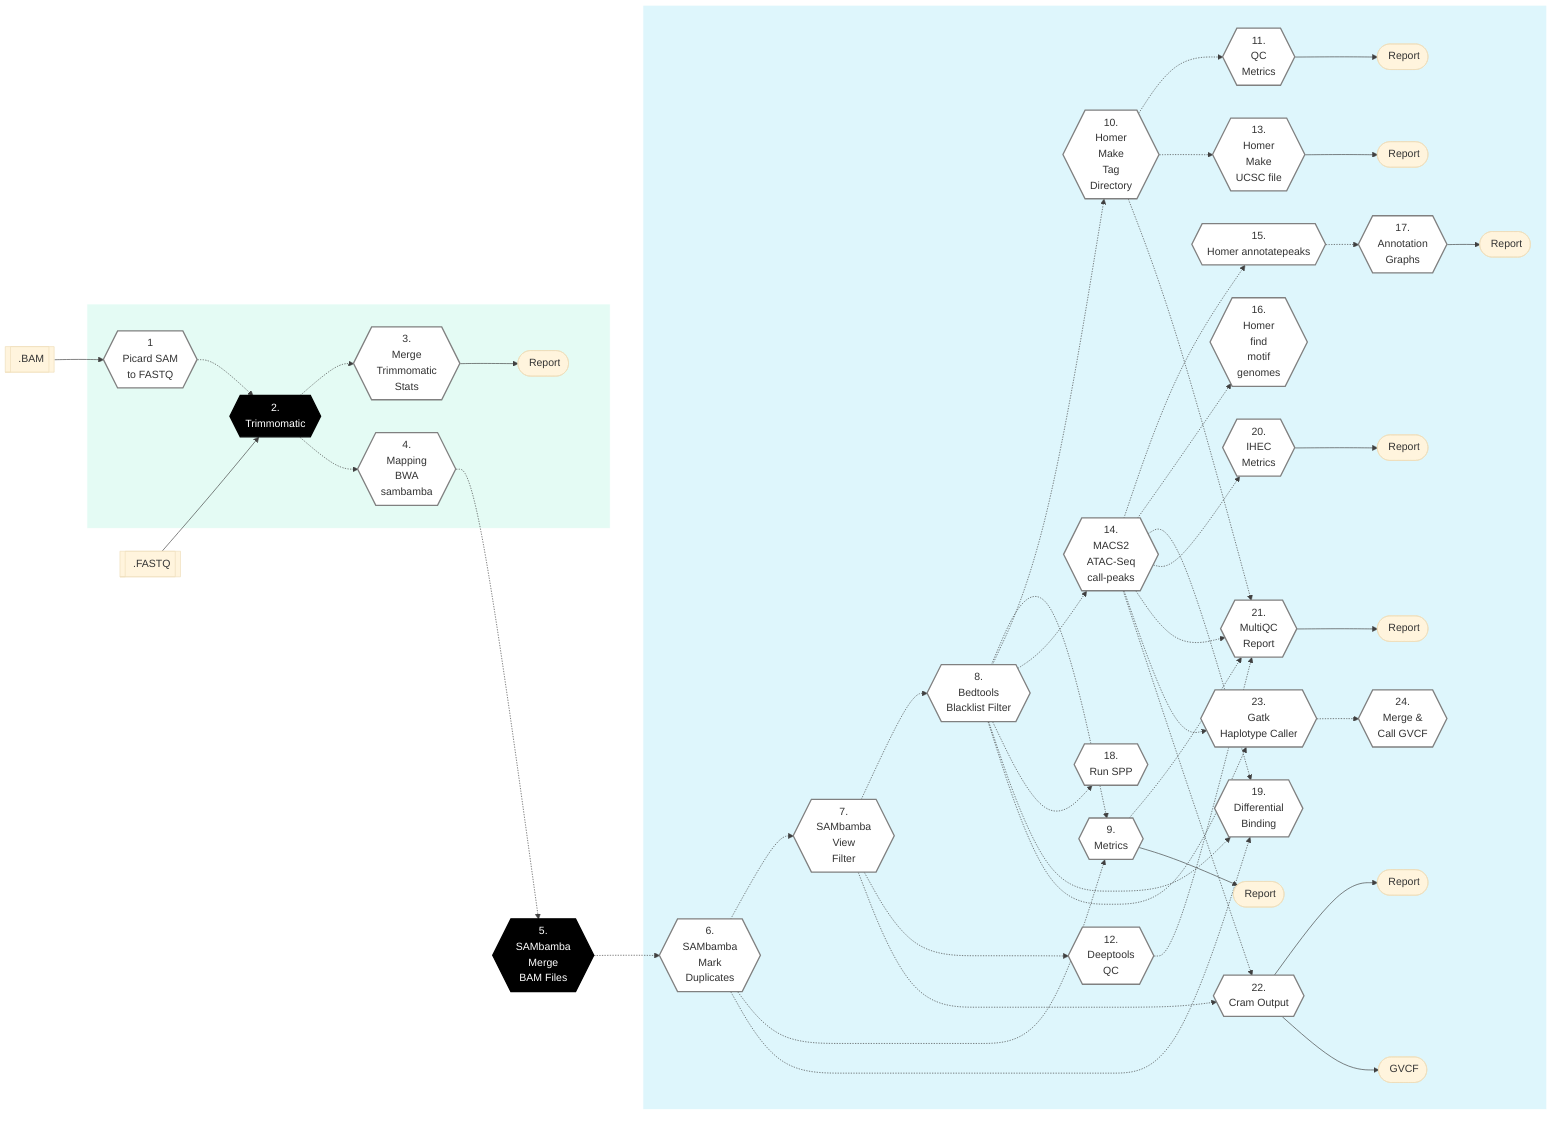 %%{init: {'theme': 'base', 'themeVariables': { 'lineColor': '#404040'}}}%%

        %% GenPipes Schema for chipseq.py
        %% Ref: https://bitbucket.org/mugqic/genpipes/src/master/pipelines/chipseq/
        %% Author Shaloo Shalini <shalz@hotmail.com>
        %% -t atac

        graph LR
        Node1{{ 1 <br/> Picard SAM <br/>to FASTQ }}:::nodefill
        Node2{{ 2.<br/> Trimmomatic }}:::nodefillblack
        Node3{{ 3.<br/> Merge <br/> Trimmomatic<br/> Stats }}:::nodefill
        Node4{{ 4.<br/> Mapping <br/> BWA <br/> sambamba }}:::nodefill
        Node5{{ 5.<br/> SAMbamba <br/> Merge <br/> BAM Files }}:::nodefillblack
        Node6{{ 6.<br/> SAMbamba <br/> Mark<br/> Duplicates }}:::nodefill
        Node7{{ 7.<br/> SAMbamba <br/> View<br/> Filter }}:::nodefill
        Node8{{ 8.<br/> Bedtools <br/>Blacklist Filter }}:::nodefill
        Node9{{ 9.<br/> Metrics }}:::nodefill
        Node10{{ 10.<br/> Homer <br/>Make <br/>Tag <br/>Directory }}:::nodefill
        Node11{{ 11.<br/> QC <br/> Metrics }}:::nodefill
        Node12{{ 12.<br/> Deeptools <br/> QC }}:::nodefill
        Node13{{ 13.<br/> Homer <br/>Make <br/>UCSC file }}:::nodefill
        Node14{{ 14.<br/> MACS2 <br/> ATAC-Seq<br/> call-peaks }}:::nodefill
        Node15{{ 15.<br/> Homer annotatepeaks }}:::nodefill
        Node16{{ 16.<br/> Homer <br/>find <br/> motif <br/>genomes }}:::nodefill
        Node17{{ 17.<br/> Annotation<br/> Graphs }}:::nodefill
        Node18{{ 18.<br/> Run SPP }}:::nodefill
        Node19{{ 19.<br/> Differential <br/>Binding }}:::nodefill
        Node20{{ 20.<br/> IHEC<br/> Metrics }}:::nodefill
        Node21{{ 21.<br/> MultiQC <br/> Report }}:::nodefill
        Node22{{ 22.<br/> Cram Output }}:::nodefill
        Node23{{ 23.<br/> Gatk<br/> Haplotype Caller }}:::nodefill
        Node24{{ 24.<br/> Merge &<br/>Call GVCF }}:::nodefill

        Input1[[fa:fa-file-archive-o .BAM]]
        Input2[[fa:fa-file-archive-o .FASTQ]]
        MTSOutput([fa:fa-sticky-note-o Report ])
        MetOutput([fa:fa-sticky-note-o Report ])
        QCMOutput([fa:fa-sticky-note-o Report ])
        MQCOutput([fa:fa-sticky-note-o Report ])
        HMUFOutput([fa:fa-sticky-note-o Report ])
        AGOutput([fa:fa-sticky-note-o Report ])
        IHECOutput([fa:fa-sticky-note-o Report ])
        CramOutput([fa:fa-sticky-note-o Report ])
        GVCF([fa:fa-sticky-note-o GVCF ])

        Input1 --> Node1 -.-> Node2
        Input2 --> Node2

        Node2 -.-> Node3 & Node4
        Node4 -.-> Node5 -.-> Node6
        Node6 -.-> Node7 & Node9 & Node19
        Node7 -.-> Node8 & Node12
        Node8 -.-> Node9 & Node10 & Node14 & Node18 & Node19 & Node23
        Node9 -.-> Node21
        Node10 -.-> Node11 & Node13 & Node21
        Node12 -.-> Node21
        Node14 -.-> Node15 & Node16 & Node19 & Node20 & Node21 & Node23
        Node7 & Node14 -.-> Node22
        Node15 -.-> Node17
        Node23 -.-> Node24

        Node3 --> MTSOutput
        Node9 --> MetOutput
        Node11 --> QCMOutput
        Node13 --> HMUFOutput
        Node17 --> AGOutput
        Node20 --> IHECOutput
        Node21 --> MQCOutput
        Node22 --> CramOutput
        Node22 --> GVCF

        subgraph readSetSteps[" "]
          Node1
          Node2
          Node3
          Node4
          MTSOutput
        end
        subgraph sampleSetSteps[" "]
          Node6
          Node7
          Node8
          Node9
          Node10
          Node11
          Node12
          Node13
          Node14
          Node15
          Node16
          Node17
          Node18
          Node19
          Node20
          Node21
          Node22
          Node23
          Node24
          MTSOutput
          MetOutput
          QCMOutput
          HMUFOutput
          AGOutput
          MQCOutput
          IHECOutput
          CramOutput
          GVCF
        end

        classDef greenRect fill:#E4FBF4,stroke:white
        class readSetSteps greenRect
        classDef blueRect fill:#DEF6FC,stroke:white
        class sampleSetSteps blueRect
        classDef nodefill fill:#ffffff,stroke:gray,stroke-width:2px
        classDef nodefillblack fill:black,stroke:black,color:white,stroke-width:2px